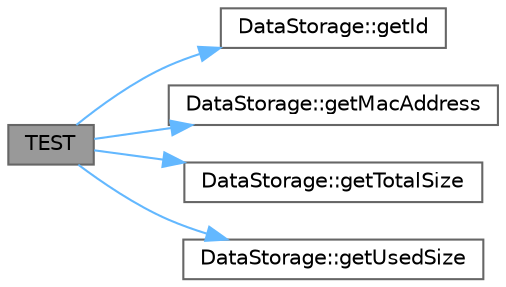 digraph "TEST"
{
 // LATEX_PDF_SIZE
  bgcolor="transparent";
  edge [fontname=Helvetica,fontsize=10,labelfontname=Helvetica,labelfontsize=10];
  node [fontname=Helvetica,fontsize=10,shape=box,height=0.2,width=0.4];
  rankdir="LR";
  Node1 [id="Node000001",label="TEST",height=0.2,width=0.4,color="gray40", fillcolor="grey60", style="filled", fontcolor="black",tooltip=" "];
  Node1 -> Node2 [id="edge1_Node000001_Node000002",color="steelblue1",style="solid",tooltip=" "];
  Node2 [id="Node000002",label="DataStorage::getId",height=0.2,width=0.4,color="grey40", fillcolor="white", style="filled",URL="$class_data_storage.html#a59e7b31d2d419980ab756f3884c5352b",tooltip="Возвращает идентификатор хранилища."];
  Node1 -> Node3 [id="edge2_Node000001_Node000003",color="steelblue1",style="solid",tooltip=" "];
  Node3 [id="Node000003",label="DataStorage::getMacAddress",height=0.2,width=0.4,color="grey40", fillcolor="white", style="filled",URL="$class_data_storage.html#a7bf6f55480766cb1564df4c75788b8d4",tooltip="Возвращает MAC-адрес хранилища."];
  Node1 -> Node4 [id="edge3_Node000001_Node000004",color="steelblue1",style="solid",tooltip=" "];
  Node4 [id="Node000004",label="DataStorage::getTotalSize",height=0.2,width=0.4,color="grey40", fillcolor="white", style="filled",URL="$class_data_storage.html#a8643e5c1e71d717f249df3daae4b5e8f",tooltip="Возвращает общий объём хранилища."];
  Node1 -> Node5 [id="edge4_Node000001_Node000005",color="steelblue1",style="solid",tooltip=" "];
  Node5 [id="Node000005",label="DataStorage::getUsedSize",height=0.2,width=0.4,color="grey40", fillcolor="white", style="filled",URL="$class_data_storage.html#a9ac4695d108faaa5172b0fcc3d94eaf0",tooltip="Возвращает используемый объём хранилища."];
}
